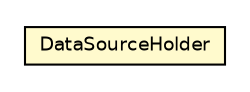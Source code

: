 #!/usr/local/bin/dot
#
# Class diagram 
# Generated by UMLGraph version R5_6 (http://www.umlgraph.org/)
#

digraph G {
	edge [fontname="Helvetica",fontsize=10,labelfontname="Helvetica",labelfontsize=10];
	node [fontname="Helvetica",fontsize=10,shape=plaintext];
	nodesep=0.25;
	ranksep=0.5;
	// net.ljcomputing.sr.persistence.impl.ConnectionPool.DataSourceHolder
	c97 [label=<<table title="net.ljcomputing.sr.persistence.impl.ConnectionPool.DataSourceHolder" border="0" cellborder="1" cellspacing="0" cellpadding="2" port="p" bgcolor="lemonChiffon" href="./ConnectionPool.DataSourceHolder.html">
		<tr><td><table border="0" cellspacing="0" cellpadding="1">
<tr><td align="center" balign="center"> DataSourceHolder </td></tr>
		</table></td></tr>
		</table>>, URL="./ConnectionPool.DataSourceHolder.html", fontname="Helvetica", fontcolor="black", fontsize=9.0];
}

